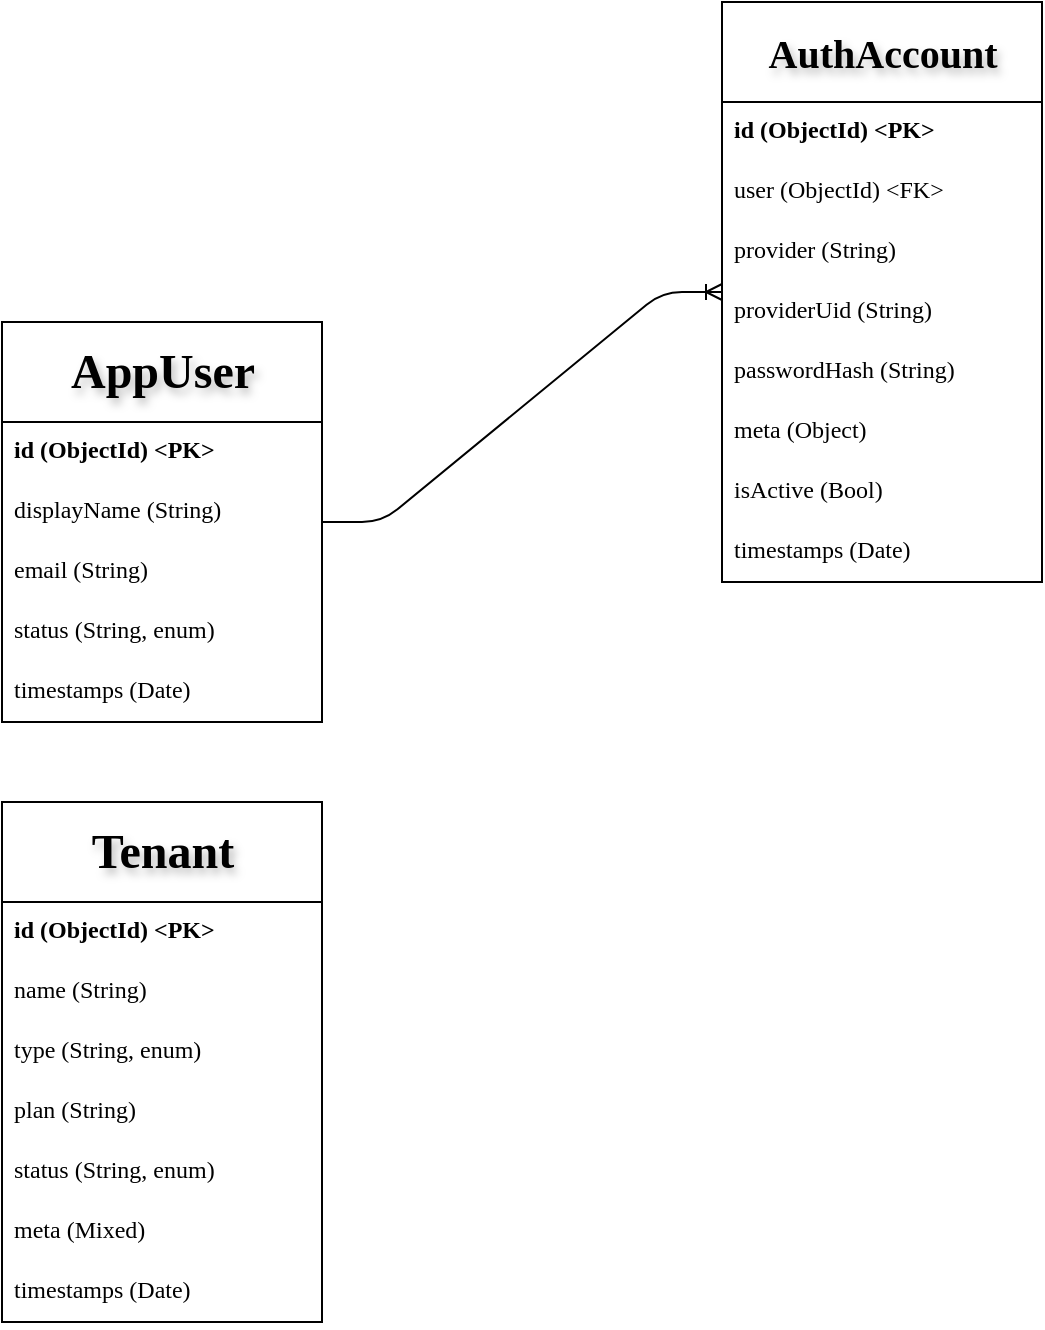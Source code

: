 <mxfile>
    <diagram id="Oxx3cLI2pFav_8x8P40D" name="Page-1">
        <mxGraphModel dx="1072" dy="574" grid="1" gridSize="10" guides="1" tooltips="1" connect="1" arrows="1" fold="1" page="1" pageScale="1" pageWidth="850" pageHeight="1100" math="0" shadow="0">
            <root>
                <mxCell id="0"/>
                <mxCell id="1" parent="0"/>
                <mxCell id="34" value="" style="edgeStyle=entityRelationEdgeStyle;fontSize=12;html=1;endArrow=ERoneToMany;" edge="1" parent="1" source="74" target="80">
                    <mxGeometry width="100" height="100" relative="1" as="geometry">
                        <mxPoint x="200" y="330" as="sourcePoint"/>
                        <mxPoint x="400" y="175" as="targetPoint"/>
                    </mxGeometry>
                </mxCell>
                <mxCell id="74" value="AppUser" style="swimlane;fontStyle=1;childLayout=stackLayout;horizontal=1;startSize=50;horizontalStack=0;resizeParent=1;resizeParentMax=0;resizeLast=0;collapsible=1;marginBottom=0;align=center;fontSize=24;fontFamily=Zalando Sans;fontSource=https%3A%2F%2Ffonts.googleapis.com%2Fcss%3Ffamily%3DZalando%2BSans;spacing=0;verticalAlign=middle;labelBorderColor=none;textShadow=1;html=1;" vertex="1" parent="1">
                    <mxGeometry x="40" y="200" width="160" height="200" as="geometry"/>
                </mxCell>
                <mxCell id="75" value="&lt;b&gt;id (ObjectId) &amp;lt;PK&amp;gt;&lt;/b&gt;" style="text;strokeColor=none;fillColor=none;spacingLeft=4;spacingRight=4;overflow=hidden;rotatable=0;points=[[0,0.5],[1,0.5]];portConstraint=eastwest;fontSize=12;whiteSpace=wrap;html=1;fontFamily=Zalando Sans;fontSource=https%3A%2F%2Ffonts.googleapis.com%2Fcss%3Ffamily%3DZalando%2BSans;" vertex="1" parent="74">
                    <mxGeometry y="50" width="160" height="30" as="geometry"/>
                </mxCell>
                <mxCell id="76" value="displayName (String)" style="text;strokeColor=none;fillColor=none;spacingLeft=4;spacingRight=4;overflow=hidden;rotatable=0;points=[[0,0.5],[1,0.5]];portConstraint=eastwest;fontSize=12;whiteSpace=wrap;html=1;fontFamily=Zalando Sans;fontSource=https%3A%2F%2Ffonts.googleapis.com%2Fcss%3Ffamily%3DZalando%2BSans;" vertex="1" parent="74">
                    <mxGeometry y="80" width="160" height="30" as="geometry"/>
                </mxCell>
                <mxCell id="77" value="email (String)" style="text;strokeColor=none;fillColor=none;spacingLeft=4;spacingRight=4;overflow=hidden;rotatable=0;points=[[0,0.5],[1,0.5]];portConstraint=eastwest;fontSize=12;whiteSpace=wrap;html=1;fontFamily=Zalando Sans;fontSource=https%3A%2F%2Ffonts.googleapis.com%2Fcss%3Ffamily%3DZalando%2BSans;" vertex="1" parent="74">
                    <mxGeometry y="110" width="160" height="30" as="geometry"/>
                </mxCell>
                <mxCell id="78" value="status (String, enum)" style="text;strokeColor=none;fillColor=none;spacingLeft=4;spacingRight=4;overflow=hidden;rotatable=0;points=[[0,0.5],[1,0.5]];portConstraint=eastwest;fontSize=12;whiteSpace=wrap;html=1;fontFamily=Zalando Sans;fontSource=https%3A%2F%2Ffonts.googleapis.com%2Fcss%3Ffamily%3DZalando%2BSans;" vertex="1" parent="74">
                    <mxGeometry y="140" width="160" height="30" as="geometry"/>
                </mxCell>
                <mxCell id="79" value="timestamps (Date)" style="text;strokeColor=none;fillColor=none;spacingLeft=4;spacingRight=4;overflow=hidden;rotatable=0;points=[[0,0.5],[1,0.5]];portConstraint=eastwest;fontSize=12;whiteSpace=wrap;html=1;fontFamily=Zalando Sans;fontSource=https%3A%2F%2Ffonts.googleapis.com%2Fcss%3Ffamily%3DZalando%2BSans;" vertex="1" parent="74">
                    <mxGeometry y="170" width="160" height="30" as="geometry"/>
                </mxCell>
                <mxCell id="80" value="&lt;font style=&quot;font-size: 20px;&quot;&gt;AuthAccount&lt;/font&gt;" style="swimlane;fontStyle=1;childLayout=stackLayout;horizontal=1;startSize=50;horizontalStack=0;resizeParent=1;resizeParentMax=0;resizeLast=0;collapsible=1;marginBottom=0;align=center;fontSize=24;fontFamily=Zalando Sans;fontSource=https%3A%2F%2Ffonts.googleapis.com%2Fcss%3Ffamily%3DZalando%2BSans;spacing=0;verticalAlign=middle;labelBorderColor=none;textShadow=1;html=1;" vertex="1" parent="1">
                    <mxGeometry x="400" y="40" width="160" height="290" as="geometry"/>
                </mxCell>
                <mxCell id="81" value="&lt;b&gt;id (ObjectId) &amp;lt;PK&amp;gt;&lt;/b&gt;" style="text;strokeColor=none;fillColor=none;spacingLeft=4;spacingRight=4;overflow=hidden;rotatable=0;points=[[0,0.5],[1,0.5]];portConstraint=eastwest;fontSize=12;whiteSpace=wrap;html=1;fontFamily=Zalando Sans;fontSource=https%3A%2F%2Ffonts.googleapis.com%2Fcss%3Ffamily%3DZalando%2BSans;" vertex="1" parent="80">
                    <mxGeometry y="50" width="160" height="30" as="geometry"/>
                </mxCell>
                <mxCell id="82" value="user (ObjectId) &amp;lt;FK&amp;gt;" style="text;strokeColor=none;fillColor=none;spacingLeft=4;spacingRight=4;overflow=hidden;rotatable=0;points=[[0,0.5],[1,0.5]];portConstraint=eastwest;fontSize=12;whiteSpace=wrap;html=1;fontFamily=Zalando Sans;fontSource=https%3A%2F%2Ffonts.googleapis.com%2Fcss%3Ffamily%3DZalando%2BSans;" vertex="1" parent="80">
                    <mxGeometry y="80" width="160" height="30" as="geometry"/>
                </mxCell>
                <mxCell id="83" value="&lt;span style=&quot;color: rgb(0, 0, 0);&quot;&gt;provider&amp;nbsp;&lt;/span&gt;(String)" style="text;strokeColor=none;fillColor=none;spacingLeft=4;spacingRight=4;overflow=hidden;rotatable=0;points=[[0,0.5],[1,0.5]];portConstraint=eastwest;fontSize=12;whiteSpace=wrap;html=1;fontFamily=Zalando Sans;fontSource=https%3A%2F%2Ffonts.googleapis.com%2Fcss%3Ffamily%3DZalando%2BSans;" vertex="1" parent="80">
                    <mxGeometry y="110" width="160" height="30" as="geometry"/>
                </mxCell>
                <mxCell id="84" value="&lt;span style=&quot;color: rgb(0, 0, 0);&quot;&gt;providerUid&amp;nbsp;&lt;/span&gt;(String)" style="text;strokeColor=none;fillColor=none;spacingLeft=4;spacingRight=4;overflow=hidden;rotatable=0;points=[[0,0.5],[1,0.5]];portConstraint=eastwest;fontSize=12;whiteSpace=wrap;html=1;fontFamily=Zalando Sans;fontSource=https%3A%2F%2Ffonts.googleapis.com%2Fcss%3Ffamily%3DZalando%2BSans;" vertex="1" parent="80">
                    <mxGeometry y="140" width="160" height="30" as="geometry"/>
                </mxCell>
                <mxCell id="86" value="&lt;span style=&quot;color: rgb(0, 0, 0);&quot;&gt;passwordHash (String)&lt;/span&gt;" style="text;strokeColor=none;fillColor=none;spacingLeft=4;spacingRight=4;overflow=hidden;rotatable=0;points=[[0,0.5],[1,0.5]];portConstraint=eastwest;fontSize=12;whiteSpace=wrap;html=1;fontFamily=Zalando Sans;fontSource=https%3A%2F%2Ffonts.googleapis.com%2Fcss%3Ffamily%3DZalando%2BSans;" vertex="1" parent="80">
                    <mxGeometry y="170" width="160" height="30" as="geometry"/>
                </mxCell>
                <mxCell id="88" value="meta (Object)" style="text;strokeColor=none;fillColor=none;spacingLeft=4;spacingRight=4;overflow=hidden;rotatable=0;points=[[0,0.5],[1,0.5]];portConstraint=eastwest;fontSize=12;whiteSpace=wrap;html=1;fontFamily=Zalando Sans;fontSource=https%3A%2F%2Ffonts.googleapis.com%2Fcss%3Ffamily%3DZalando%2BSans;" vertex="1" parent="80">
                    <mxGeometry y="200" width="160" height="30" as="geometry"/>
                </mxCell>
                <mxCell id="87" value="isActive (Bool)" style="text;strokeColor=none;fillColor=none;spacingLeft=4;spacingRight=4;overflow=hidden;rotatable=0;points=[[0,0.5],[1,0.5]];portConstraint=eastwest;fontSize=12;whiteSpace=wrap;html=1;fontFamily=Zalando Sans;fontSource=https%3A%2F%2Ffonts.googleapis.com%2Fcss%3Ffamily%3DZalando%2BSans;" vertex="1" parent="80">
                    <mxGeometry y="230" width="160" height="30" as="geometry"/>
                </mxCell>
                <mxCell id="85" value="timestamps (Date)" style="text;strokeColor=none;fillColor=none;spacingLeft=4;spacingRight=4;overflow=hidden;rotatable=0;points=[[0,0.5],[1,0.5]];portConstraint=eastwest;fontSize=12;whiteSpace=wrap;html=1;fontFamily=Zalando Sans;fontSource=https%3A%2F%2Ffonts.googleapis.com%2Fcss%3Ffamily%3DZalando%2BSans;" vertex="1" parent="80">
                    <mxGeometry y="260" width="160" height="30" as="geometry"/>
                </mxCell>
                <mxCell id="89" value="Tenant" style="swimlane;fontStyle=1;childLayout=stackLayout;horizontal=1;startSize=50;horizontalStack=0;resizeParent=1;resizeParentMax=0;resizeLast=0;collapsible=1;marginBottom=0;align=center;fontSize=24;fontFamily=Zalando Sans;fontSource=https%3A%2F%2Ffonts.googleapis.com%2Fcss%3Ffamily%3DZalando%2BSans;spacing=0;verticalAlign=middle;labelBorderColor=none;textShadow=1;html=1;" vertex="1" parent="1">
                    <mxGeometry x="40" y="440" width="160" height="260" as="geometry"/>
                </mxCell>
                <mxCell id="90" value="&lt;b&gt;id (ObjectId) &amp;lt;PK&amp;gt;&lt;/b&gt;" style="text;strokeColor=none;fillColor=none;spacingLeft=4;spacingRight=4;overflow=hidden;rotatable=0;points=[[0,0.5],[1,0.5]];portConstraint=eastwest;fontSize=12;whiteSpace=wrap;html=1;fontFamily=Zalando Sans;fontSource=https%3A%2F%2Ffonts.googleapis.com%2Fcss%3Ffamily%3DZalando%2BSans;" vertex="1" parent="89">
                    <mxGeometry y="50" width="160" height="30" as="geometry"/>
                </mxCell>
                <mxCell id="91" value="name (String)" style="text;strokeColor=none;fillColor=none;spacingLeft=4;spacingRight=4;overflow=hidden;rotatable=0;points=[[0,0.5],[1,0.5]];portConstraint=eastwest;fontSize=12;whiteSpace=wrap;html=1;fontFamily=Zalando Sans;fontSource=https%3A%2F%2Ffonts.googleapis.com%2Fcss%3Ffamily%3DZalando%2BSans;" vertex="1" parent="89">
                    <mxGeometry y="80" width="160" height="30" as="geometry"/>
                </mxCell>
                <mxCell id="92" value="type (String, enum)" style="text;strokeColor=none;fillColor=none;spacingLeft=4;spacingRight=4;overflow=hidden;rotatable=0;points=[[0,0.5],[1,0.5]];portConstraint=eastwest;fontSize=12;whiteSpace=wrap;html=1;fontFamily=Zalando Sans;fontSource=https%3A%2F%2Ffonts.googleapis.com%2Fcss%3Ffamily%3DZalando%2BSans;" vertex="1" parent="89">
                    <mxGeometry y="110" width="160" height="30" as="geometry"/>
                </mxCell>
                <mxCell id="95" value="plan (String)" style="text;strokeColor=none;fillColor=none;spacingLeft=4;spacingRight=4;overflow=hidden;rotatable=0;points=[[0,0.5],[1,0.5]];portConstraint=eastwest;fontSize=12;whiteSpace=wrap;html=1;fontFamily=Zalando Sans;fontSource=https%3A%2F%2Ffonts.googleapis.com%2Fcss%3Ffamily%3DZalando%2BSans;" vertex="1" parent="89">
                    <mxGeometry y="140" width="160" height="30" as="geometry"/>
                </mxCell>
                <mxCell id="93" value="status (String, enum)" style="text;strokeColor=none;fillColor=none;spacingLeft=4;spacingRight=4;overflow=hidden;rotatable=0;points=[[0,0.5],[1,0.5]];portConstraint=eastwest;fontSize=12;whiteSpace=wrap;html=1;fontFamily=Zalando Sans;fontSource=https%3A%2F%2Ffonts.googleapis.com%2Fcss%3Ffamily%3DZalando%2BSans;" vertex="1" parent="89">
                    <mxGeometry y="170" width="160" height="30" as="geometry"/>
                </mxCell>
                <mxCell id="96" value="meta (Mixed)" style="text;strokeColor=none;fillColor=none;spacingLeft=4;spacingRight=4;overflow=hidden;rotatable=0;points=[[0,0.5],[1,0.5]];portConstraint=eastwest;fontSize=12;whiteSpace=wrap;html=1;fontFamily=Zalando Sans;fontSource=https%3A%2F%2Ffonts.googleapis.com%2Fcss%3Ffamily%3DZalando%2BSans;" vertex="1" parent="89">
                    <mxGeometry y="200" width="160" height="30" as="geometry"/>
                </mxCell>
                <mxCell id="94" value="timestamps (Date)" style="text;strokeColor=none;fillColor=none;spacingLeft=4;spacingRight=4;overflow=hidden;rotatable=0;points=[[0,0.5],[1,0.5]];portConstraint=eastwest;fontSize=12;whiteSpace=wrap;html=1;fontFamily=Zalando Sans;fontSource=https%3A%2F%2Ffonts.googleapis.com%2Fcss%3Ffamily%3DZalando%2BSans;" vertex="1" parent="89">
                    <mxGeometry y="230" width="160" height="30" as="geometry"/>
                </mxCell>
            </root>
        </mxGraphModel>
    </diagram>
</mxfile>